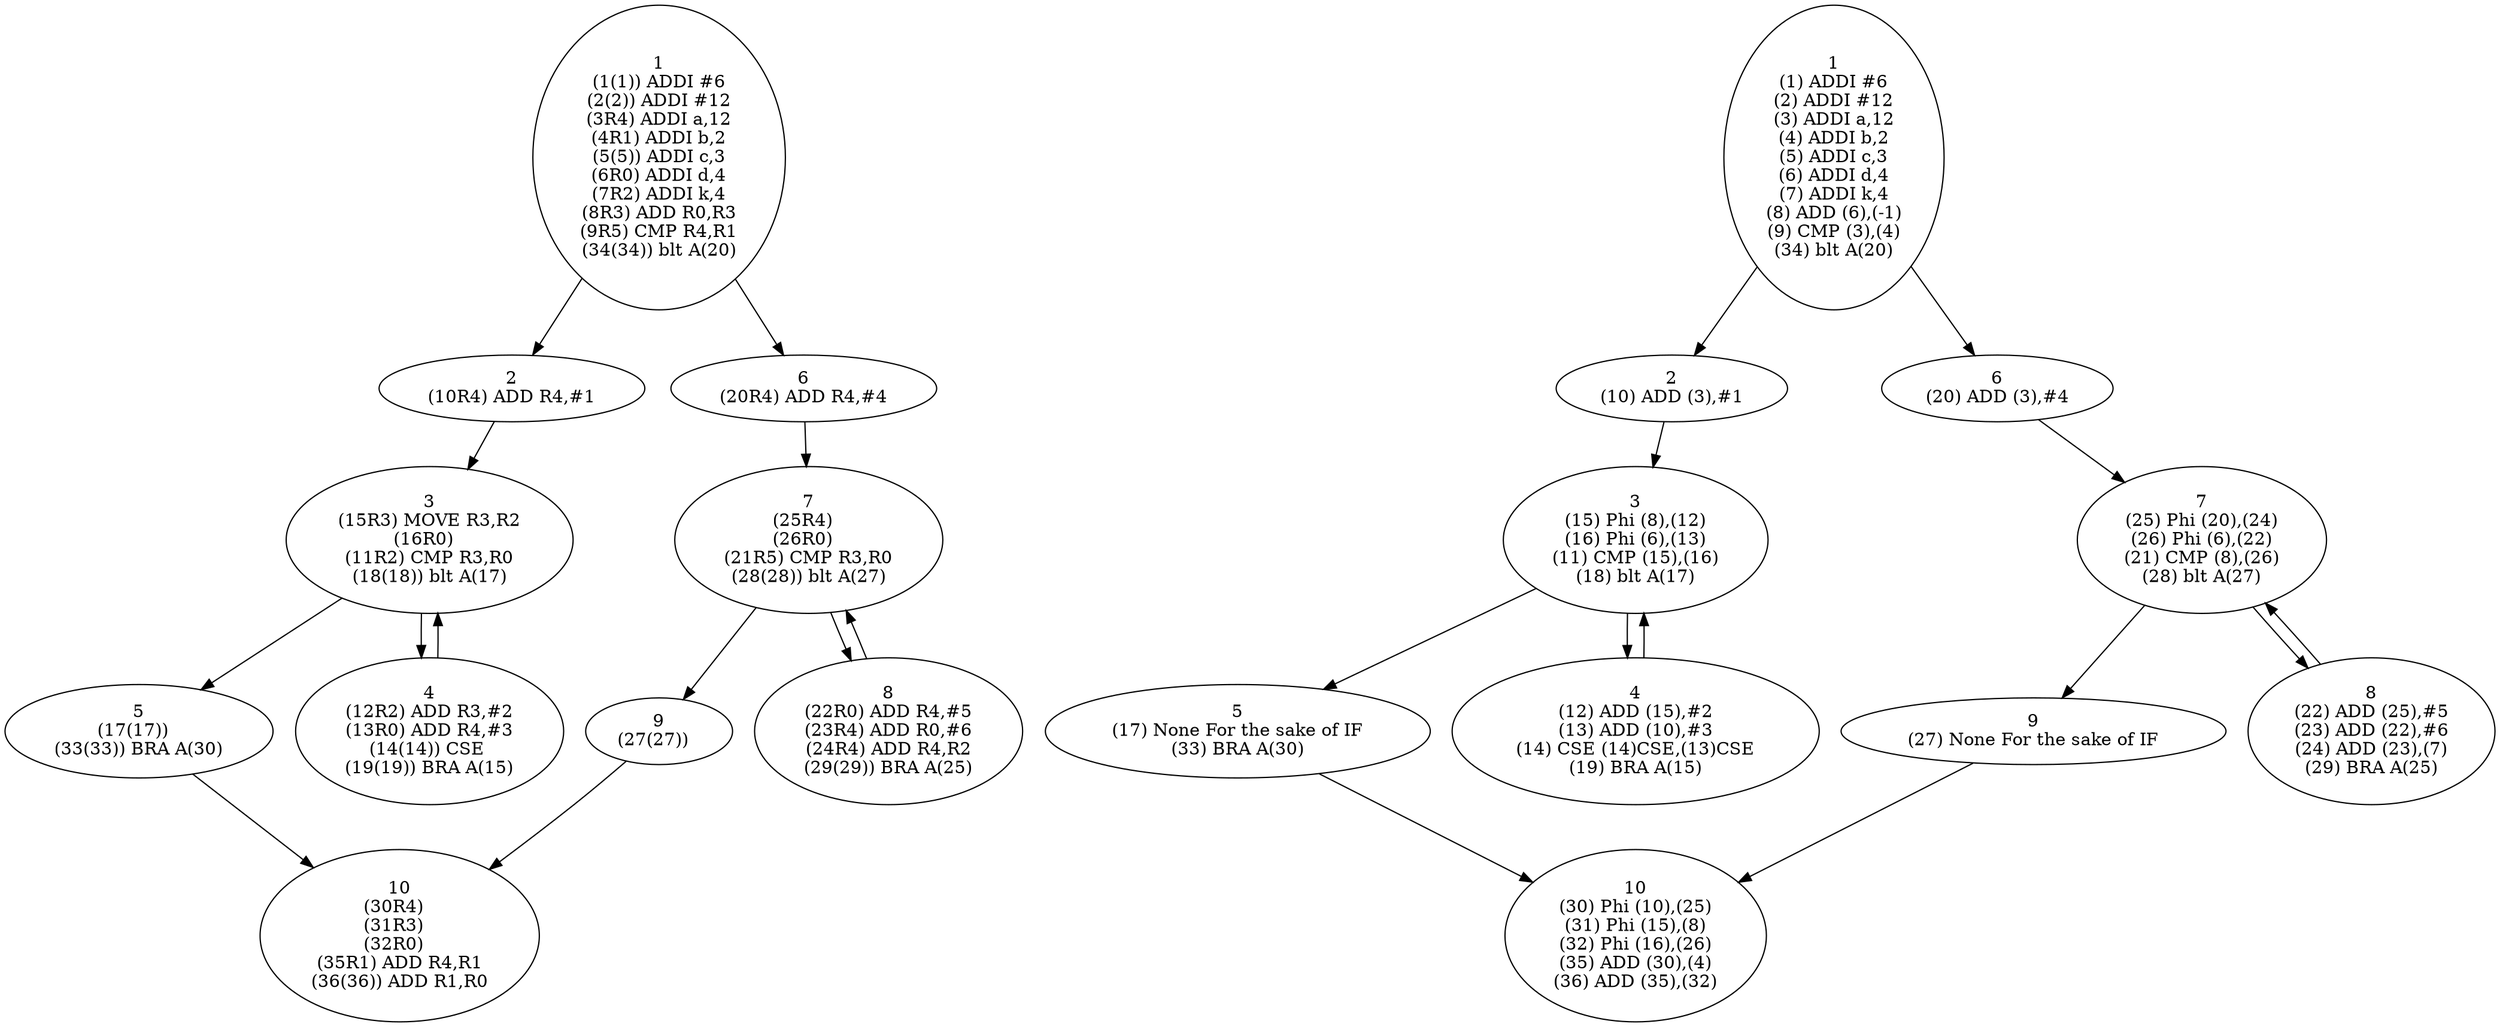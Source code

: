 strict digraph  {
11 [label="1\n(1(1)) ADDI #6\n(2(2)) ADDI #12\n(3R4) ADDI a,12\n(4R1) ADDI b,2\n(5(5)) ADDI c,3\n(6R0) ADDI d,4\n(7R2) ADDI k,4\n(8R3) ADD R0,R3\n(9R5) CMP R4,R1\n(34(34)) blt A(20)"];
10 [label="1\n(1) ADDI #6\n(2) ADDI #12\n(3) ADDI a,12\n(4) ADDI b,2\n(5) ADDI c,3\n(6) ADDI d,4\n(7) ADDI k,4\n(8) ADD (6),(-1)\n(9) CMP (3),(4)\n(34) blt A(20)"];
101 [label="10\n(30R4)  \n(31R3)  \n(32R0)  \n(35R1) ADD R4,R1\n(36(36)) ADD R1,R0"];
20 [label="2\n(10) ADD (3),#1"];
21 [label="2\n(10R4) ADD R4,#1"];
31 [label="3\n(15R3) MOVE R3,R2\n(16R0)  \n(11R2) CMP R3,R0\n(18(18)) blt A(17)"];
30 [label="3\n(15) Phi (8),(12)\n(16) Phi (6),(13)\n(11) CMP (15),(16)\n(18) blt A(17)"];
51 [label="5\n(17(17))  \n(33(33)) BRA A(30)"];
50 [label="5\n(17) None For the sake of IF\n(33) BRA A(30)"];
40 [label="4\n(12) ADD (15),#2\n(13) ADD (10),#3\n(14) CSE (14)CSE,(13)CSE\n(19) BRA A(15)"];
41 [label="4\n(12R2) ADD R3,#2\n(13R0) ADD R4,#3\n(14(14)) CSE \n(19(19)) BRA A(15)"];
60 [label="6\n(20) ADD (3),#4"];
61 [label="6\n(20R4) ADD R4,#4"];
71 [label="7\n(25R4)  \n(26R0)  \n(21R5) CMP R3,R0\n(28(28)) blt A(27)"];
70 [label="7\n(25) Phi (20),(24)\n(26) Phi (6),(22)\n(21) CMP (8),(26)\n(28) blt A(27)"];
91 [label="9\n(27(27))  "];
90 [label="9\n(27) None For the sake of IF"];
80 [label="8\n(22) ADD (25),#5\n(23) ADD (22),#6\n(24) ADD (23),(7)\n(29) BRA A(25)"];
81 [label="8\n(22R0) ADD R4,#5\n(23R4) ADD R0,#6\n(24R4) ADD R4,R2\n(29(29)) BRA A(25)"];
100 [label="10\n(30) Phi (10),(25)\n(31) Phi (15),(8)\n(32) Phi (16),(26)\n(35) ADD (30),(4)\n(36) ADD (35),(32)"];
11 -> 61;
11 -> 21;
10 -> 60;
10 -> 20;
20 -> 30;
21 -> 31;
31 -> 51;
31 -> 41;
30 -> 50;
30 -> 40;
51 -> 101;
50 -> 100;
40 -> 30;
41 -> 31;
60 -> 70;
61 -> 71;
71 -> 91;
71 -> 81;
70 -> 90;
70 -> 80;
91 -> 101;
90 -> 100;
80 -> 70;
81 -> 71;
}
